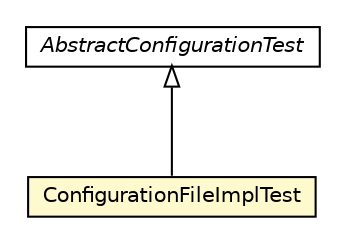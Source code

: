 #!/usr/local/bin/dot
#
# Class diagram 
# Generated by UMLGraph version R5_6_6-8-g8d7759 (http://www.umlgraph.org/)
#

digraph G {
	edge [fontname="Helvetica",fontsize=10,labelfontname="Helvetica",labelfontsize=10];
	node [fontname="Helvetica",fontsize=10,shape=plaintext];
	nodesep=0.25;
	ranksep=0.5;
	// org.dayatang.configuration.impl.ConfigurationFileImplTest
	c43 [label=<<table title="org.dayatang.configuration.impl.ConfigurationFileImplTest" border="0" cellborder="1" cellspacing="0" cellpadding="2" port="p" bgcolor="lemonChiffon" href="./ConfigurationFileImplTest.html">
		<tr><td><table border="0" cellspacing="0" cellpadding="1">
<tr><td align="center" balign="center"> ConfigurationFileImplTest </td></tr>
		</table></td></tr>
		</table>>, URL="./ConfigurationFileImplTest.html", fontname="Helvetica", fontcolor="black", fontsize=10.0];
	// org.dayatang.configuration.impl.AbstractConfigurationTest
	c45 [label=<<table title="org.dayatang.configuration.impl.AbstractConfigurationTest" border="0" cellborder="1" cellspacing="0" cellpadding="2" port="p" href="./AbstractConfigurationTest.html">
		<tr><td><table border="0" cellspacing="0" cellpadding="1">
<tr><td align="center" balign="center"><font face="Helvetica-Oblique"> AbstractConfigurationTest </font></td></tr>
		</table></td></tr>
		</table>>, URL="./AbstractConfigurationTest.html", fontname="Helvetica", fontcolor="black", fontsize=10.0];
	//org.dayatang.configuration.impl.ConfigurationFileImplTest extends org.dayatang.configuration.impl.AbstractConfigurationTest
	c45:p -> c43:p [dir=back,arrowtail=empty];
}

